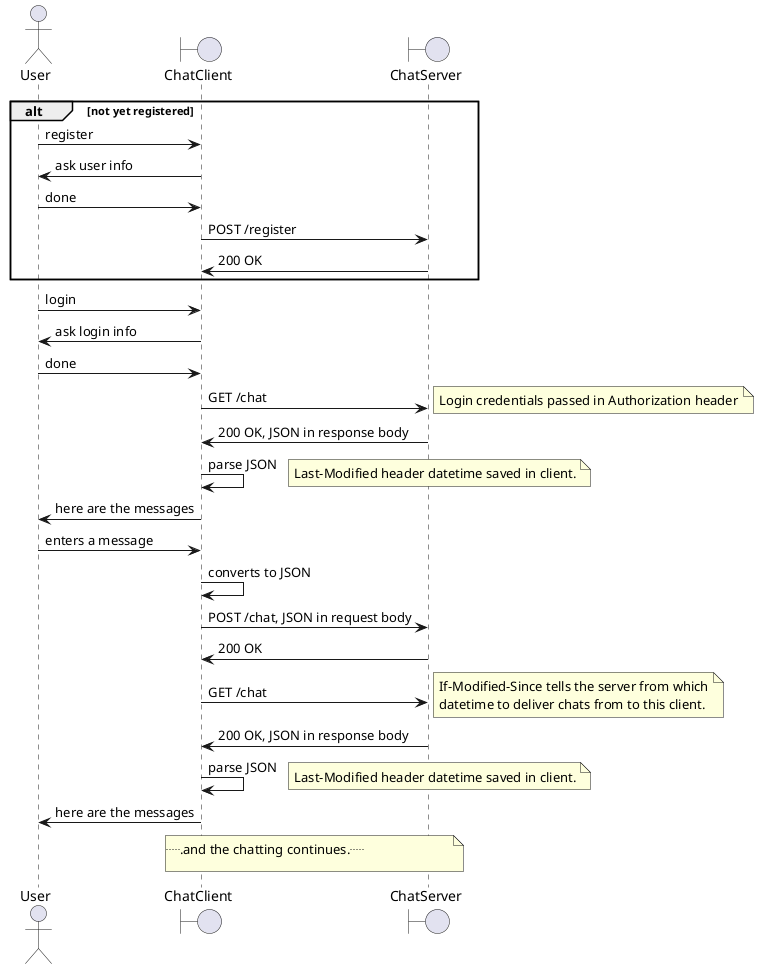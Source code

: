 @startuml
actor User
boundary ChatClient
boundary ChatServer
alt not yet registered
   User -> ChatClient : register
   ChatClient -> User : ask user info
   User -> ChatClient : done
   ChatClient -> ChatServer : POST /register
   ChatServer -> ChatClient : 200 OK
end
User -> ChatClient : login
ChatClient -> User : ask login info
User -> ChatClient : done
ChatClient -> ChatServer : GET /chat
note right: Login credentials passed in Authorization header 
ChatServer -> ChatClient : 200 OK, JSON in response body
ChatClient -> ChatClient : parse JSON
note right: Last-Modified header datetime saved in client.
ChatClient -> User : here are the messages
User -> ChatClient : enters a message
ChatClient -> ChatClient : converts to JSON
ChatClient -> ChatServer : POST /chat, JSON in request body
ChatServer -> ChatClient : 200 OK
ChatClient -> ChatServer : GET /chat
note right
  If-Modified-Since tells the server from which
  datetime to deliver chats from to this client.
end note
ChatServer -> ChatClient : 200 OK, JSON in response body
ChatClient -> ChatClient : parse JSON
note right: Last-Modified header datetime saved in client.
ChatClient -> User : here are the messages
note over ChatClient, ChatServer
...and the chatting continues...
end note
@enduml
